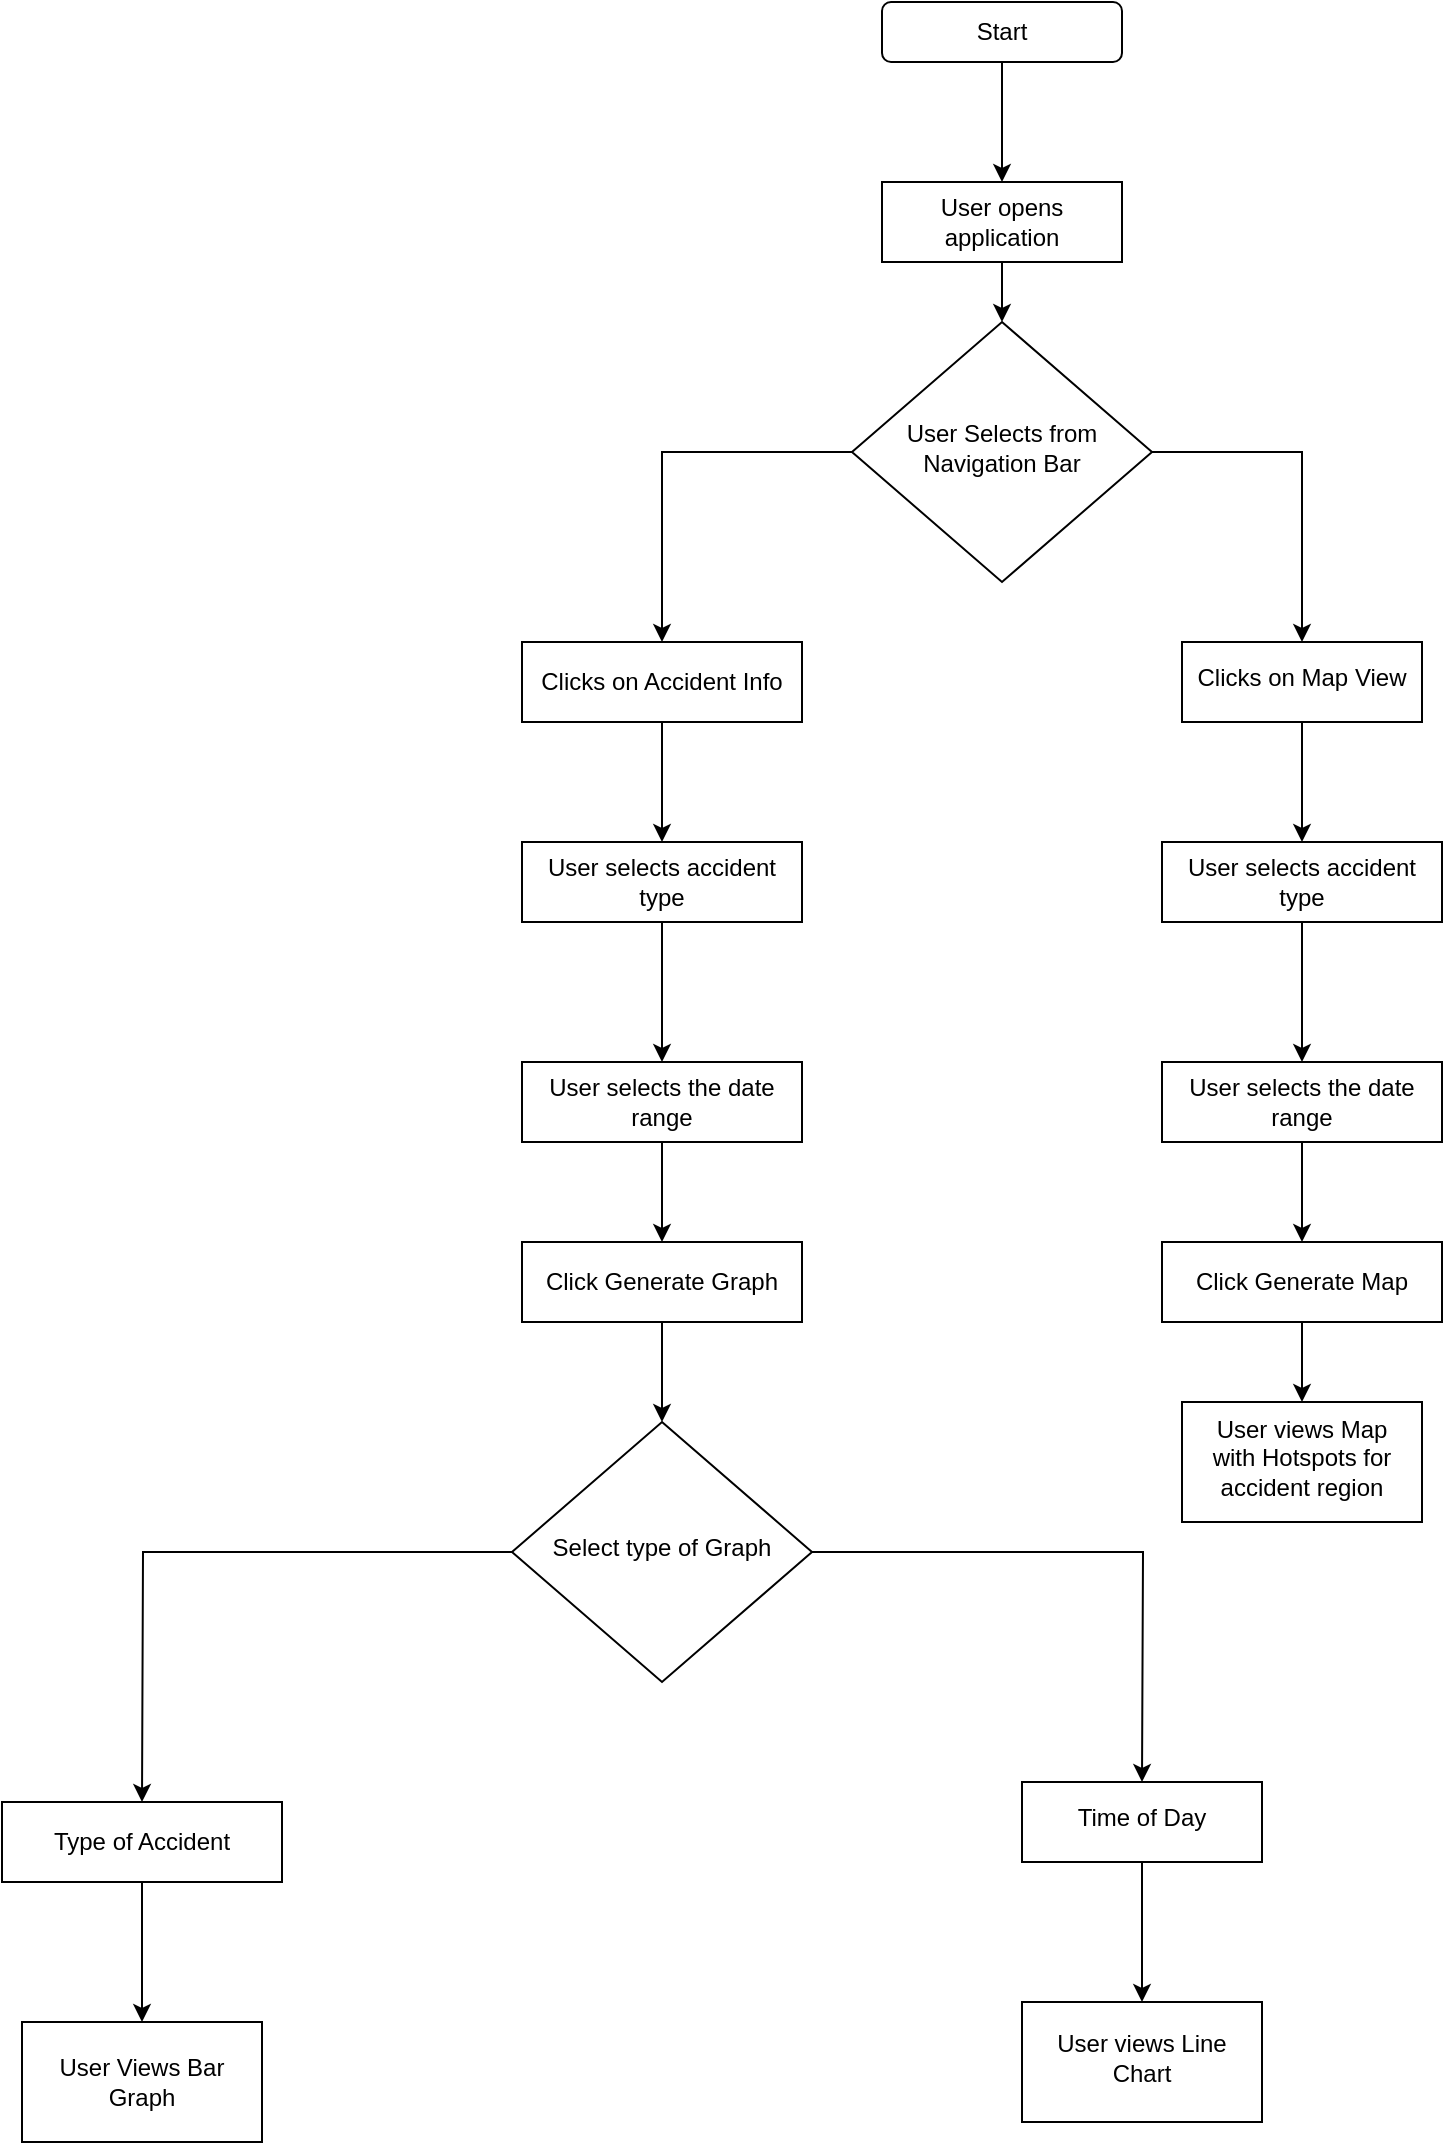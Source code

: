 <mxfile version="21.6.8" type="device">
  <diagram id="C5RBs43oDa-KdzZeNtuy" name="Page-1">
    <mxGraphModel dx="2389" dy="1838" grid="1" gridSize="10" guides="1" tooltips="1" connect="1" arrows="1" fold="1" page="1" pageScale="1" pageWidth="827" pageHeight="1169" math="0" shadow="0">
      <root>
        <mxCell id="WIyWlLk6GJQsqaUBKTNV-0" />
        <mxCell id="WIyWlLk6GJQsqaUBKTNV-1" parent="WIyWlLk6GJQsqaUBKTNV-0" />
        <mxCell id="DJxY7z5V8m9yEBbPhUvN-11" value="" style="edgeStyle=orthogonalEdgeStyle;rounded=0;orthogonalLoop=1;jettySize=auto;html=1;" edge="1" parent="WIyWlLk6GJQsqaUBKTNV-1" source="WIyWlLk6GJQsqaUBKTNV-3" target="DJxY7z5V8m9yEBbPhUvN-10">
          <mxGeometry relative="1" as="geometry" />
        </mxCell>
        <mxCell id="WIyWlLk6GJQsqaUBKTNV-3" value="User opens application" style="rounded=0;whiteSpace=wrap;html=1;fontSize=12;glass=0;strokeWidth=1;shadow=0;" parent="WIyWlLk6GJQsqaUBKTNV-1" vertex="1">
          <mxGeometry x="160" y="80" width="120" height="40" as="geometry" />
        </mxCell>
        <mxCell id="DJxY7z5V8m9yEBbPhUvN-1" value="" style="edgeStyle=orthogonalEdgeStyle;rounded=0;orthogonalLoop=1;jettySize=auto;html=1;" edge="1" parent="WIyWlLk6GJQsqaUBKTNV-1" source="DJxY7z5V8m9yEBbPhUvN-0" target="WIyWlLk6GJQsqaUBKTNV-3">
          <mxGeometry relative="1" as="geometry" />
        </mxCell>
        <mxCell id="DJxY7z5V8m9yEBbPhUvN-0" value="Start" style="rounded=1;whiteSpace=wrap;html=1;" vertex="1" parent="WIyWlLk6GJQsqaUBKTNV-1">
          <mxGeometry x="160" y="-10" width="120" height="30" as="geometry" />
        </mxCell>
        <mxCell id="DJxY7z5V8m9yEBbPhUvN-6" value="" style="edgeStyle=orthogonalEdgeStyle;rounded=0;orthogonalLoop=1;jettySize=auto;html=1;" edge="1" parent="WIyWlLk6GJQsqaUBKTNV-1" source="DJxY7z5V8m9yEBbPhUvN-2" target="DJxY7z5V8m9yEBbPhUvN-3">
          <mxGeometry relative="1" as="geometry" />
        </mxCell>
        <mxCell id="DJxY7z5V8m9yEBbPhUvN-2" value="Clicks on Accident Info" style="rounded=0;whiteSpace=wrap;html=1;glass=0;" vertex="1" parent="WIyWlLk6GJQsqaUBKTNV-1">
          <mxGeometry x="-20" y="310" width="140" height="40" as="geometry" />
        </mxCell>
        <mxCell id="DJxY7z5V8m9yEBbPhUvN-7" style="edgeStyle=orthogonalEdgeStyle;rounded=0;orthogonalLoop=1;jettySize=auto;html=1;entryX=0.5;entryY=0;entryDx=0;entryDy=0;exitX=0.5;exitY=1;exitDx=0;exitDy=0;" edge="1" parent="WIyWlLk6GJQsqaUBKTNV-1" source="DJxY7z5V8m9yEBbPhUvN-3" target="DJxY7z5V8m9yEBbPhUvN-4">
          <mxGeometry relative="1" as="geometry">
            <Array as="points" />
          </mxGeometry>
        </mxCell>
        <mxCell id="DJxY7z5V8m9yEBbPhUvN-3" value="User selects accident type" style="rounded=0;whiteSpace=wrap;html=1;" vertex="1" parent="WIyWlLk6GJQsqaUBKTNV-1">
          <mxGeometry x="-20" y="410" width="140" height="40" as="geometry" />
        </mxCell>
        <mxCell id="DJxY7z5V8m9yEBbPhUvN-9" value="" style="edgeStyle=orthogonalEdgeStyle;rounded=0;orthogonalLoop=1;jettySize=auto;html=1;" edge="1" parent="WIyWlLk6GJQsqaUBKTNV-1" source="DJxY7z5V8m9yEBbPhUvN-4" target="DJxY7z5V8m9yEBbPhUvN-8">
          <mxGeometry relative="1" as="geometry" />
        </mxCell>
        <mxCell id="DJxY7z5V8m9yEBbPhUvN-4" value="User selects the date range" style="rounded=0;whiteSpace=wrap;html=1;" vertex="1" parent="WIyWlLk6GJQsqaUBKTNV-1">
          <mxGeometry x="-20" y="520" width="140" height="40" as="geometry" />
        </mxCell>
        <mxCell id="DJxY7z5V8m9yEBbPhUvN-25" value="" style="edgeStyle=orthogonalEdgeStyle;rounded=0;orthogonalLoop=1;jettySize=auto;html=1;" edge="1" parent="WIyWlLk6GJQsqaUBKTNV-1" source="DJxY7z5V8m9yEBbPhUvN-8" target="DJxY7z5V8m9yEBbPhUvN-24">
          <mxGeometry relative="1" as="geometry" />
        </mxCell>
        <mxCell id="DJxY7z5V8m9yEBbPhUvN-8" value="Click Generate Graph" style="rounded=0;whiteSpace=wrap;html=1;" vertex="1" parent="WIyWlLk6GJQsqaUBKTNV-1">
          <mxGeometry x="-20" y="610" width="140" height="40" as="geometry" />
        </mxCell>
        <mxCell id="DJxY7z5V8m9yEBbPhUvN-12" style="edgeStyle=orthogonalEdgeStyle;rounded=0;orthogonalLoop=1;jettySize=auto;html=1;entryX=0.5;entryY=0;entryDx=0;entryDy=0;" edge="1" parent="WIyWlLk6GJQsqaUBKTNV-1" source="DJxY7z5V8m9yEBbPhUvN-10" target="DJxY7z5V8m9yEBbPhUvN-2">
          <mxGeometry relative="1" as="geometry" />
        </mxCell>
        <mxCell id="DJxY7z5V8m9yEBbPhUvN-14" value="" style="edgeStyle=orthogonalEdgeStyle;rounded=0;orthogonalLoop=1;jettySize=auto;html=1;" edge="1" parent="WIyWlLk6GJQsqaUBKTNV-1" source="DJxY7z5V8m9yEBbPhUvN-10" target="DJxY7z5V8m9yEBbPhUvN-13">
          <mxGeometry relative="1" as="geometry" />
        </mxCell>
        <mxCell id="DJxY7z5V8m9yEBbPhUvN-10" value="User Selects from Navigation Bar" style="rhombus;whiteSpace=wrap;html=1;shadow=0;fontFamily=Helvetica;fontSize=12;align=center;strokeWidth=1;spacing=6;spacingTop=-4;" vertex="1" parent="WIyWlLk6GJQsqaUBKTNV-1">
          <mxGeometry x="145" y="150" width="150" height="130" as="geometry" />
        </mxCell>
        <mxCell id="DJxY7z5V8m9yEBbPhUvN-21" style="edgeStyle=orthogonalEdgeStyle;rounded=0;orthogonalLoop=1;jettySize=auto;html=1;entryX=0.5;entryY=0;entryDx=0;entryDy=0;" edge="1" parent="WIyWlLk6GJQsqaUBKTNV-1" source="DJxY7z5V8m9yEBbPhUvN-13" target="DJxY7z5V8m9yEBbPhUvN-17">
          <mxGeometry relative="1" as="geometry" />
        </mxCell>
        <mxCell id="DJxY7z5V8m9yEBbPhUvN-13" value="Clicks on Map View" style="whiteSpace=wrap;html=1;shadow=0;strokeWidth=1;spacing=6;spacingTop=-4;" vertex="1" parent="WIyWlLk6GJQsqaUBKTNV-1">
          <mxGeometry x="310" y="310" width="120" height="40" as="geometry" />
        </mxCell>
        <mxCell id="DJxY7z5V8m9yEBbPhUvN-16" style="edgeStyle=orthogonalEdgeStyle;rounded=0;orthogonalLoop=1;jettySize=auto;html=1;entryX=0.5;entryY=0;entryDx=0;entryDy=0;exitX=0.5;exitY=1;exitDx=0;exitDy=0;" edge="1" parent="WIyWlLk6GJQsqaUBKTNV-1" source="DJxY7z5V8m9yEBbPhUvN-17" target="DJxY7z5V8m9yEBbPhUvN-19">
          <mxGeometry relative="1" as="geometry">
            <Array as="points" />
          </mxGeometry>
        </mxCell>
        <mxCell id="DJxY7z5V8m9yEBbPhUvN-17" value="User selects accident type" style="rounded=0;whiteSpace=wrap;html=1;" vertex="1" parent="WIyWlLk6GJQsqaUBKTNV-1">
          <mxGeometry x="300" y="410" width="140" height="40" as="geometry" />
        </mxCell>
        <mxCell id="DJxY7z5V8m9yEBbPhUvN-18" value="" style="edgeStyle=orthogonalEdgeStyle;rounded=0;orthogonalLoop=1;jettySize=auto;html=1;" edge="1" parent="WIyWlLk6GJQsqaUBKTNV-1" source="DJxY7z5V8m9yEBbPhUvN-19" target="DJxY7z5V8m9yEBbPhUvN-20">
          <mxGeometry relative="1" as="geometry" />
        </mxCell>
        <mxCell id="DJxY7z5V8m9yEBbPhUvN-19" value="User selects the date range" style="rounded=0;whiteSpace=wrap;html=1;" vertex="1" parent="WIyWlLk6GJQsqaUBKTNV-1">
          <mxGeometry x="300" y="520" width="140" height="40" as="geometry" />
        </mxCell>
        <mxCell id="DJxY7z5V8m9yEBbPhUvN-35" value="" style="edgeStyle=orthogonalEdgeStyle;rounded=0;orthogonalLoop=1;jettySize=auto;html=1;" edge="1" parent="WIyWlLk6GJQsqaUBKTNV-1" source="DJxY7z5V8m9yEBbPhUvN-20" target="DJxY7z5V8m9yEBbPhUvN-34">
          <mxGeometry relative="1" as="geometry" />
        </mxCell>
        <mxCell id="DJxY7z5V8m9yEBbPhUvN-20" value="Click Generate Map" style="rounded=0;whiteSpace=wrap;html=1;" vertex="1" parent="WIyWlLk6GJQsqaUBKTNV-1">
          <mxGeometry x="300" y="610" width="140" height="40" as="geometry" />
        </mxCell>
        <mxCell id="DJxY7z5V8m9yEBbPhUvN-26" style="edgeStyle=orthogonalEdgeStyle;rounded=0;orthogonalLoop=1;jettySize=auto;html=1;" edge="1" parent="WIyWlLk6GJQsqaUBKTNV-1" source="DJxY7z5V8m9yEBbPhUvN-24">
          <mxGeometry relative="1" as="geometry">
            <mxPoint x="-210" y="890" as="targetPoint" />
          </mxGeometry>
        </mxCell>
        <mxCell id="DJxY7z5V8m9yEBbPhUvN-27" style="edgeStyle=orthogonalEdgeStyle;rounded=0;orthogonalLoop=1;jettySize=auto;html=1;" edge="1" parent="WIyWlLk6GJQsqaUBKTNV-1" source="DJxY7z5V8m9yEBbPhUvN-24">
          <mxGeometry relative="1" as="geometry">
            <mxPoint x="290" y="880" as="targetPoint" />
          </mxGeometry>
        </mxCell>
        <mxCell id="DJxY7z5V8m9yEBbPhUvN-24" value="Select type of Graph" style="rhombus;whiteSpace=wrap;html=1;shadow=0;fontFamily=Helvetica;fontSize=12;align=center;strokeWidth=1;spacing=6;spacingTop=-4;" vertex="1" parent="WIyWlLk6GJQsqaUBKTNV-1">
          <mxGeometry x="-25" y="700" width="150" height="130" as="geometry" />
        </mxCell>
        <mxCell id="DJxY7z5V8m9yEBbPhUvN-31" value="" style="edgeStyle=orthogonalEdgeStyle;rounded=0;orthogonalLoop=1;jettySize=auto;html=1;" edge="1" parent="WIyWlLk6GJQsqaUBKTNV-1" source="DJxY7z5V8m9yEBbPhUvN-28" target="DJxY7z5V8m9yEBbPhUvN-30">
          <mxGeometry relative="1" as="geometry" />
        </mxCell>
        <mxCell id="DJxY7z5V8m9yEBbPhUvN-28" value="Type of Accident" style="rounded=0;whiteSpace=wrap;html=1;glass=0;" vertex="1" parent="WIyWlLk6GJQsqaUBKTNV-1">
          <mxGeometry x="-280" y="890" width="140" height="40" as="geometry" />
        </mxCell>
        <mxCell id="DJxY7z5V8m9yEBbPhUvN-33" value="" style="edgeStyle=orthogonalEdgeStyle;rounded=0;orthogonalLoop=1;jettySize=auto;html=1;" edge="1" parent="WIyWlLk6GJQsqaUBKTNV-1" source="DJxY7z5V8m9yEBbPhUvN-29" target="DJxY7z5V8m9yEBbPhUvN-32">
          <mxGeometry relative="1" as="geometry" />
        </mxCell>
        <mxCell id="DJxY7z5V8m9yEBbPhUvN-29" value="Time of Day" style="whiteSpace=wrap;html=1;shadow=0;strokeWidth=1;spacing=6;spacingTop=-4;" vertex="1" parent="WIyWlLk6GJQsqaUBKTNV-1">
          <mxGeometry x="230" y="880" width="120" height="40" as="geometry" />
        </mxCell>
        <mxCell id="DJxY7z5V8m9yEBbPhUvN-30" value="User Views Bar Graph" style="whiteSpace=wrap;html=1;rounded=0;glass=0;" vertex="1" parent="WIyWlLk6GJQsqaUBKTNV-1">
          <mxGeometry x="-270" y="1000" width="120" height="60" as="geometry" />
        </mxCell>
        <mxCell id="DJxY7z5V8m9yEBbPhUvN-32" value="User views Line Chart" style="whiteSpace=wrap;html=1;shadow=0;strokeWidth=1;spacing=6;spacingTop=-4;" vertex="1" parent="WIyWlLk6GJQsqaUBKTNV-1">
          <mxGeometry x="230" y="990" width="120" height="60" as="geometry" />
        </mxCell>
        <mxCell id="DJxY7z5V8m9yEBbPhUvN-34" value="User views Map with Hotspots for accident region" style="whiteSpace=wrap;html=1;shadow=0;strokeWidth=1;spacing=6;spacingTop=-4;" vertex="1" parent="WIyWlLk6GJQsqaUBKTNV-1">
          <mxGeometry x="310" y="690" width="120" height="60" as="geometry" />
        </mxCell>
      </root>
    </mxGraphModel>
  </diagram>
</mxfile>
